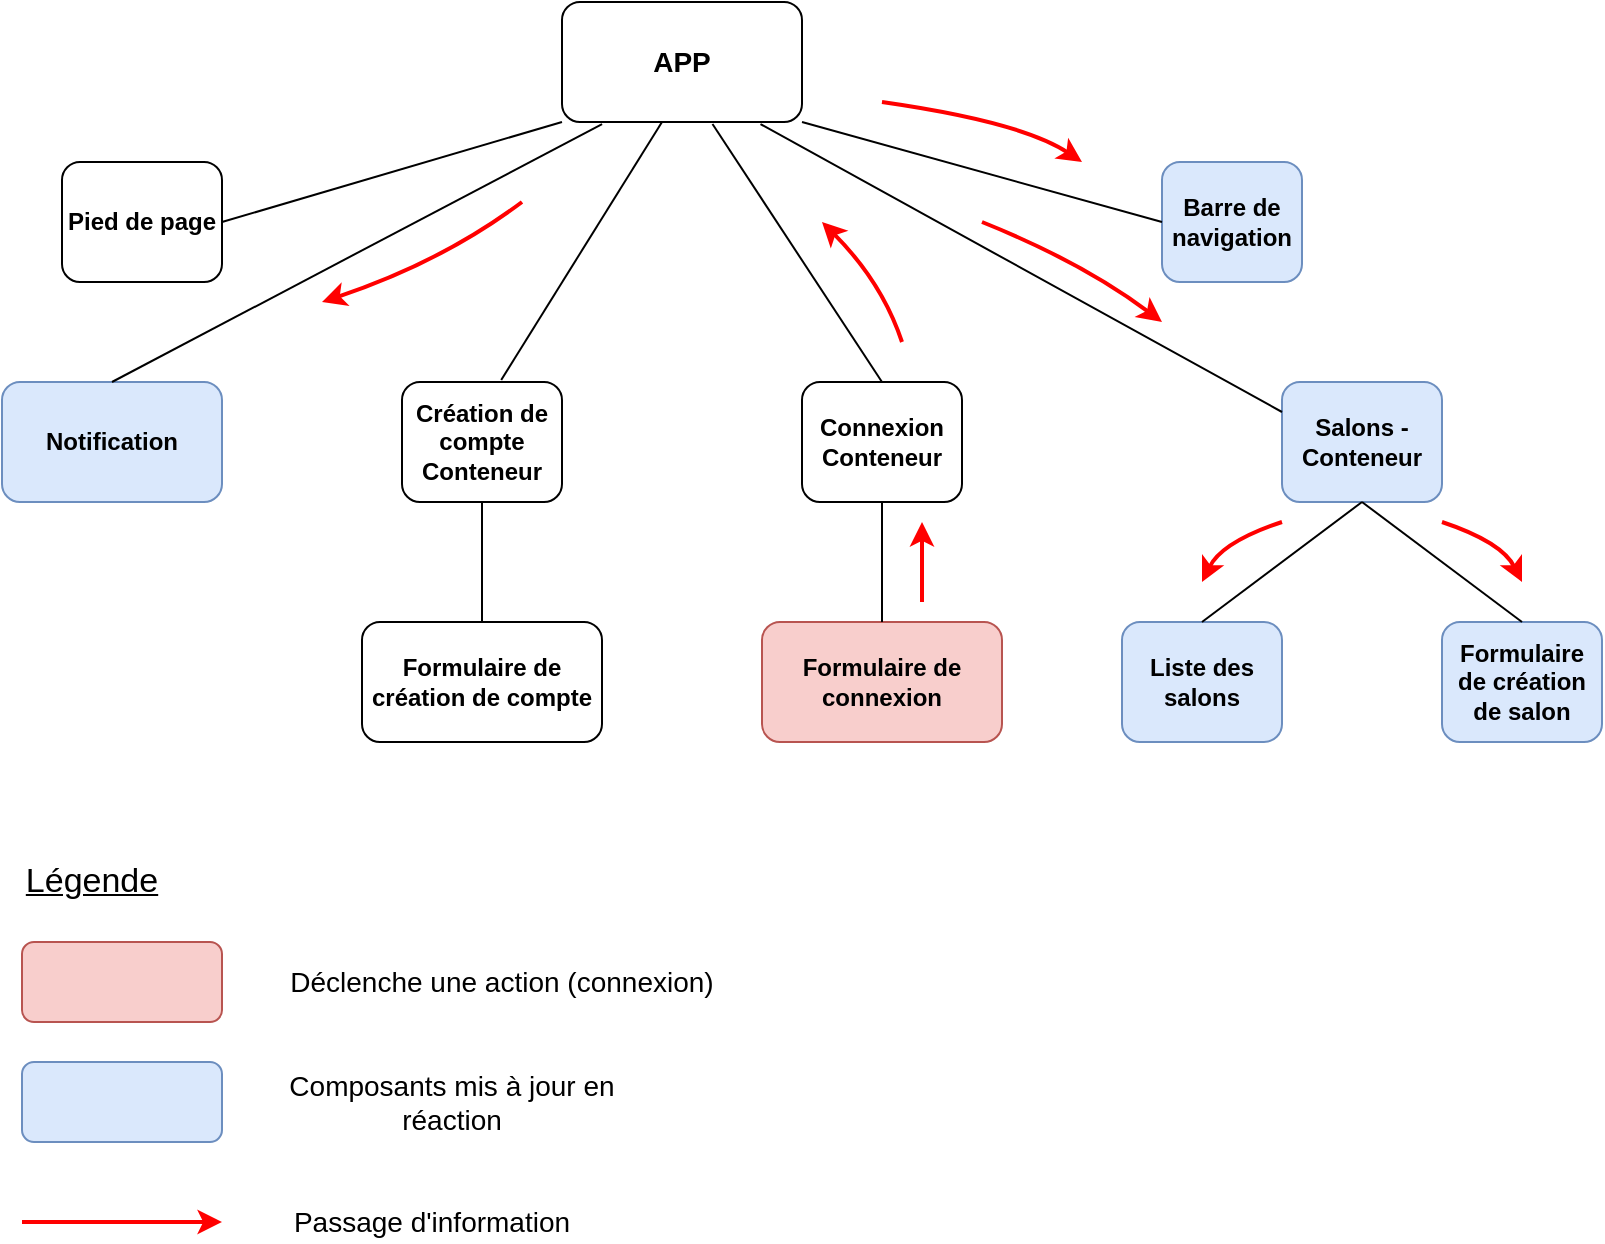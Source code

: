 <mxfile version="13.6.10" type="device"><diagram id="_8mmNVOIcIdVFctypN7P" name="Page-1"><mxGraphModel dx="1038" dy="580" grid="1" gridSize="10" guides="1" tooltips="1" connect="1" arrows="1" fold="1" page="1" pageScale="1" pageWidth="1169" pageHeight="827" math="0" shadow="0"><root><mxCell id="0"/><mxCell id="1" parent="0"/><mxCell id="dzMKwuZGwSGjbinHRJHy-1" value="&lt;b&gt;&lt;font style=&quot;font-size: 14px&quot;&gt;APP&lt;/font&gt;&lt;/b&gt;" style="whiteSpace=wrap;html=1;rounded=1;" parent="1" vertex="1"><mxGeometry x="1050" y="50" width="120" height="60" as="geometry"/></mxCell><mxCell id="dzMKwuZGwSGjbinHRJHy-2" value="&lt;b&gt;&lt;font style=&quot;font-size: 12px&quot;&gt;Barre de navigation&lt;/font&gt;&lt;/b&gt;" style="whiteSpace=wrap;html=1;fillColor=#dae8fc;strokeColor=#6c8ebf;rounded=1;" parent="1" vertex="1"><mxGeometry x="1350" y="130" width="70" height="60" as="geometry"/></mxCell><mxCell id="dzMKwuZGwSGjbinHRJHy-3" value="&lt;b&gt;&lt;font style=&quot;font-size: 12px&quot;&gt;Pied de page&lt;/font&gt;&lt;/b&gt;" style="whiteSpace=wrap;html=1;rounded=1;" parent="1" vertex="1"><mxGeometry x="800" y="130" width="80" height="60" as="geometry"/></mxCell><mxCell id="dzMKwuZGwSGjbinHRJHy-9" value="&lt;b&gt;&lt;font style=&quot;font-size: 12px&quot;&gt;Salons - Conteneur&lt;/font&gt;&lt;/b&gt;" style="whiteSpace=wrap;html=1;fillColor=#dae8fc;strokeColor=#6c8ebf;rounded=1;" parent="1" vertex="1"><mxGeometry x="1410" y="240" width="80" height="60" as="geometry"/></mxCell><mxCell id="dzMKwuZGwSGjbinHRJHy-10" value="&lt;font size=&quot;1&quot;&gt;&lt;b style=&quot;font-size: 12px&quot;&gt;Formulaire de création de salon&lt;/b&gt;&lt;/font&gt;" style="whiteSpace=wrap;html=1;fillColor=#dae8fc;strokeColor=#6c8ebf;rounded=1;" parent="1" vertex="1"><mxGeometry x="1490" y="360" width="80" height="60" as="geometry"/></mxCell><mxCell id="dzMKwuZGwSGjbinHRJHy-11" value="&lt;b&gt;&lt;font style=&quot;font-size: 12px&quot;&gt;Liste des salons&lt;/font&gt;&lt;/b&gt;" style="whiteSpace=wrap;html=1;fillColor=#dae8fc;strokeColor=#6c8ebf;rounded=1;" parent="1" vertex="1"><mxGeometry x="1330" y="360" width="80" height="60" as="geometry"/></mxCell><mxCell id="dzMKwuZGwSGjbinHRJHy-13" value="&lt;b&gt;Connexion Conteneur&lt;br&gt;&lt;/b&gt;" style="whiteSpace=wrap;html=1;rounded=1;" parent="1" vertex="1"><mxGeometry x="1170" y="240" width="80" height="60" as="geometry"/></mxCell><mxCell id="dzMKwuZGwSGjbinHRJHy-14" value="&lt;b&gt;Création de compte Conteneur&lt;br&gt;&lt;/b&gt;" style="whiteSpace=wrap;html=1;rounded=1;" parent="1" vertex="1"><mxGeometry x="970" y="240" width="80" height="60" as="geometry"/></mxCell><mxCell id="dzMKwuZGwSGjbinHRJHy-24" value="&lt;b&gt;Formulaire de connexion&lt;/b&gt;" style="whiteSpace=wrap;html=1;fillColor=#f8cecc;strokeColor=#b85450;rounded=1;" parent="1" vertex="1"><mxGeometry x="1150" y="360" width="120" height="60" as="geometry"/></mxCell><mxCell id="dzMKwuZGwSGjbinHRJHy-26" value="&lt;b&gt;Formulaire de création de compte&lt;/b&gt;" style="whiteSpace=wrap;html=1;rounded=1;" parent="1" vertex="1"><mxGeometry x="950" y="360" width="120" height="60" as="geometry"/></mxCell><mxCell id="dzMKwuZGwSGjbinHRJHy-29" value="&lt;b&gt;Notification&lt;/b&gt;" style="whiteSpace=wrap;html=1;fillColor=#dae8fc;strokeColor=#6c8ebf;rounded=1;" parent="1" vertex="1"><mxGeometry x="770" y="240" width="110" height="60" as="geometry"/></mxCell><mxCell id="dzMKwuZGwSGjbinHRJHy-41" value="" style="endArrow=none;html=1;strokeWidth=1;entryX=0;entryY=1;entryDx=0;entryDy=0;exitX=1;exitY=0.5;exitDx=0;exitDy=0;" parent="1" source="dzMKwuZGwSGjbinHRJHy-3" target="dzMKwuZGwSGjbinHRJHy-1" edge="1"><mxGeometry width="50" height="50" relative="1" as="geometry"><mxPoint x="960" y="140" as="sourcePoint"/><mxPoint x="1010" y="90" as="targetPoint"/></mxGeometry></mxCell><mxCell id="dzMKwuZGwSGjbinHRJHy-42" value="" style="endArrow=none;html=1;strokeColor=#000000;strokeWidth=1;exitX=0.62;exitY=-0.017;exitDx=0;exitDy=0;exitPerimeter=0;" parent="1" source="dzMKwuZGwSGjbinHRJHy-14" edge="1"><mxGeometry width="50" height="50" relative="1" as="geometry"><mxPoint x="1050" y="160" as="sourcePoint"/><mxPoint x="1100" y="110" as="targetPoint"/></mxGeometry></mxCell><mxCell id="dzMKwuZGwSGjbinHRJHy-43" value="" style="endArrow=none;html=1;strokeColor=#000000;strokeWidth=1;exitX=0.5;exitY=0;exitDx=0;exitDy=0;entryX=0.167;entryY=1.017;entryDx=0;entryDy=0;entryPerimeter=0;" parent="1" source="dzMKwuZGwSGjbinHRJHy-29" target="dzMKwuZGwSGjbinHRJHy-1" edge="1"><mxGeometry width="50" height="50" relative="1" as="geometry"><mxPoint x="1040" y="160" as="sourcePoint"/><mxPoint x="1090" y="110" as="targetPoint"/></mxGeometry></mxCell><mxCell id="dzMKwuZGwSGjbinHRJHy-44" value="" style="endArrow=none;html=1;strokeColor=#000000;strokeWidth=1;exitX=0.5;exitY=0;exitDx=0;exitDy=0;entryX=0.5;entryY=1;entryDx=0;entryDy=0;" parent="1" source="dzMKwuZGwSGjbinHRJHy-26" target="dzMKwuZGwSGjbinHRJHy-14" edge="1"><mxGeometry width="50" height="50" relative="1" as="geometry"><mxPoint x="990" y="350" as="sourcePoint"/><mxPoint x="1040" y="300" as="targetPoint"/></mxGeometry></mxCell><mxCell id="dzMKwuZGwSGjbinHRJHy-45" value="" style="endArrow=none;html=1;strokeColor=#000000;strokeWidth=1;entryX=0.627;entryY=1.017;entryDx=0;entryDy=0;exitX=0.5;exitY=0;exitDx=0;exitDy=0;entryPerimeter=0;" parent="1" source="dzMKwuZGwSGjbinHRJHy-13" target="dzMKwuZGwSGjbinHRJHy-1" edge="1"><mxGeometry width="50" height="50" relative="1" as="geometry"><mxPoint x="1110" y="160" as="sourcePoint"/><mxPoint x="1160" y="110" as="targetPoint"/></mxGeometry></mxCell><mxCell id="dzMKwuZGwSGjbinHRJHy-46" value="" style="endArrow=none;html=1;strokeColor=#000000;strokeWidth=1;exitX=0.5;exitY=0;exitDx=0;exitDy=0;entryX=0.5;entryY=1;entryDx=0;entryDy=0;" parent="1" source="dzMKwuZGwSGjbinHRJHy-24" target="dzMKwuZGwSGjbinHRJHy-13" edge="1"><mxGeometry width="50" height="50" relative="1" as="geometry"><mxPoint x="1150" y="350" as="sourcePoint"/><mxPoint x="1200" y="300" as="targetPoint"/></mxGeometry></mxCell><mxCell id="dzMKwuZGwSGjbinHRJHy-47" value="" style="endArrow=none;html=1;strokeColor=#000000;strokeWidth=1;exitX=1;exitY=1;exitDx=0;exitDy=0;entryX=0;entryY=0.5;entryDx=0;entryDy=0;" parent="1" source="dzMKwuZGwSGjbinHRJHy-1" target="dzMKwuZGwSGjbinHRJHy-2" edge="1"><mxGeometry width="50" height="50" relative="1" as="geometry"><mxPoint x="1170" y="160" as="sourcePoint"/><mxPoint x="1220" y="110" as="targetPoint"/></mxGeometry></mxCell><mxCell id="dzMKwuZGwSGjbinHRJHy-48" value="" style="endArrow=none;html=1;strokeColor=#000000;strokeWidth=1;entryX=0;entryY=0.25;entryDx=0;entryDy=0;exitX=0.827;exitY=1.017;exitDx=0;exitDy=0;exitPerimeter=0;" parent="1" source="dzMKwuZGwSGjbinHRJHy-1" target="dzMKwuZGwSGjbinHRJHy-9" edge="1"><mxGeometry width="50" height="50" relative="1" as="geometry"><mxPoint x="1140" y="160" as="sourcePoint"/><mxPoint x="1190" y="110" as="targetPoint"/></mxGeometry></mxCell><mxCell id="dzMKwuZGwSGjbinHRJHy-49" value="" style="endArrow=none;html=1;strokeColor=#000000;strokeWidth=1;exitX=0.5;exitY=0;exitDx=0;exitDy=0;entryX=0.5;entryY=1;entryDx=0;entryDy=0;" parent="1" source="dzMKwuZGwSGjbinHRJHy-11" target="dzMKwuZGwSGjbinHRJHy-9" edge="1"><mxGeometry width="50" height="50" relative="1" as="geometry"><mxPoint x="1410" y="350" as="sourcePoint"/><mxPoint x="1460" y="300" as="targetPoint"/></mxGeometry></mxCell><mxCell id="dzMKwuZGwSGjbinHRJHy-50" value="" style="endArrow=none;html=1;strokeColor=#000000;strokeWidth=1;entryX=0.5;entryY=0;entryDx=0;entryDy=0;" parent="1" target="dzMKwuZGwSGjbinHRJHy-10" edge="1"><mxGeometry width="50" height="50" relative="1" as="geometry"><mxPoint x="1450" y="300" as="sourcePoint"/><mxPoint x="1500" y="300" as="targetPoint"/></mxGeometry></mxCell><mxCell id="dzMKwuZGwSGjbinHRJHy-55" value="" style="endArrow=classic;html=1;strokeWidth=2;strokeColor=#FF0000;" parent="1" edge="1"><mxGeometry width="50" height="50" relative="1" as="geometry"><mxPoint x="1230" y="350" as="sourcePoint"/><mxPoint x="1230" y="310" as="targetPoint"/></mxGeometry></mxCell><mxCell id="dzMKwuZGwSGjbinHRJHy-56" value="" style="endArrow=classic;html=1;strokeWidth=2;strokeColor=#FF0000;curved=1;" parent="1" edge="1"><mxGeometry width="50" height="50" relative="1" as="geometry"><mxPoint x="1220" y="220" as="sourcePoint"/><mxPoint x="1180" y="160" as="targetPoint"/><Array as="points"><mxPoint x="1210" y="190"/></Array></mxGeometry></mxCell><mxCell id="dzMKwuZGwSGjbinHRJHy-57" value="" style="endArrow=classic;html=1;strokeWidth=2;strokeColor=#FF0000;curved=1;" parent="1" edge="1"><mxGeometry width="50" height="50" relative="1" as="geometry"><mxPoint x="1030" y="150" as="sourcePoint"/><mxPoint x="930" y="200" as="targetPoint"/><Array as="points"><mxPoint x="990" y="180"/></Array></mxGeometry></mxCell><mxCell id="dzMKwuZGwSGjbinHRJHy-58" value="" style="endArrow=classic;html=1;strokeColor=#FF0000;strokeWidth=2;curved=1;" parent="1" edge="1"><mxGeometry width="50" height="50" relative="1" as="geometry"><mxPoint x="1210" y="100" as="sourcePoint"/><mxPoint x="1310" y="130" as="targetPoint"/><Array as="points"><mxPoint x="1280" y="110"/></Array></mxGeometry></mxCell><mxCell id="dzMKwuZGwSGjbinHRJHy-59" value="" style="endArrow=classic;html=1;strokeColor=#FF0000;strokeWidth=2;curved=1;" parent="1" edge="1"><mxGeometry width="50" height="50" relative="1" as="geometry"><mxPoint x="1260" y="160" as="sourcePoint"/><mxPoint x="1350" y="210" as="targetPoint"/><Array as="points"><mxPoint x="1310" y="180"/></Array></mxGeometry></mxCell><mxCell id="dzMKwuZGwSGjbinHRJHy-60" value="" style="endArrow=classic;html=1;strokeColor=#FF0000;strokeWidth=2;curved=1;" parent="1" edge="1"><mxGeometry width="50" height="50" relative="1" as="geometry"><mxPoint x="1490" y="310" as="sourcePoint"/><mxPoint x="1530" y="340" as="targetPoint"/><Array as="points"><mxPoint x="1520" y="320"/></Array></mxGeometry></mxCell><mxCell id="dzMKwuZGwSGjbinHRJHy-61" value="" style="endArrow=classic;html=1;strokeColor=#FF0000;strokeWidth=2;curved=1;" parent="1" edge="1"><mxGeometry width="50" height="50" relative="1" as="geometry"><mxPoint x="1410" y="310" as="sourcePoint"/><mxPoint x="1370" y="340" as="targetPoint"/><Array as="points"><mxPoint x="1380" y="320"/></Array></mxGeometry></mxCell><mxCell id="dzMKwuZGwSGjbinHRJHy-65" value="&lt;font style=&quot;font-size: 17px&quot;&gt;&lt;u&gt;Légende&lt;/u&gt;&lt;/font&gt;" style="text;html=1;strokeColor=none;fillColor=none;align=center;verticalAlign=middle;whiteSpace=wrap;rounded=1;" parent="1" vertex="1"><mxGeometry x="770" y="480" width="90" height="20" as="geometry"/></mxCell><mxCell id="dzMKwuZGwSGjbinHRJHy-66" value="" style="whiteSpace=wrap;html=1;fillColor=#f8cecc;strokeColor=#b85450;rounded=1;" parent="1" vertex="1"><mxGeometry x="780" y="520" width="100" height="40" as="geometry"/></mxCell><mxCell id="dzMKwuZGwSGjbinHRJHy-67" value="&lt;font style=&quot;font-size: 14px&quot;&gt;Déclenche une action (connexion)&lt;/font&gt;" style="text;html=1;strokeColor=none;fillColor=none;align=center;verticalAlign=middle;whiteSpace=wrap;rounded=1;" parent="1" vertex="1"><mxGeometry x="900" y="530" width="240" height="20" as="geometry"/></mxCell><mxCell id="dzMKwuZGwSGjbinHRJHy-69" value="" style="whiteSpace=wrap;html=1;fillColor=#dae8fc;strokeColor=#6c8ebf;rounded=1;" parent="1" vertex="1"><mxGeometry x="780" y="580" width="100" height="40" as="geometry"/></mxCell><mxCell id="dzMKwuZGwSGjbinHRJHy-70" value="&lt;span style=&quot;font-size: 14px&quot;&gt;Composants mis à jour en réaction&lt;/span&gt;" style="text;html=1;strokeColor=none;fillColor=none;align=center;verticalAlign=middle;whiteSpace=wrap;rounded=1;" parent="1" vertex="1"><mxGeometry x="910" y="590" width="170" height="20" as="geometry"/></mxCell><mxCell id="dzMKwuZGwSGjbinHRJHy-71" value="" style="endArrow=classic;html=1;strokeColor=#FF0000;strokeWidth=2;" parent="1" edge="1"><mxGeometry width="50" height="50" relative="1" as="geometry"><mxPoint x="780" y="660" as="sourcePoint"/><mxPoint x="880" y="660" as="targetPoint"/></mxGeometry></mxCell><mxCell id="dzMKwuZGwSGjbinHRJHy-72" value="&lt;span style=&quot;font-size: 14px&quot;&gt;Passage d'information&lt;/span&gt;" style="text;html=1;strokeColor=none;fillColor=none;align=center;verticalAlign=middle;whiteSpace=wrap;rounded=1;" parent="1" vertex="1"><mxGeometry x="900" y="650" width="170" height="20" as="geometry"/></mxCell></root></mxGraphModel></diagram></mxfile>